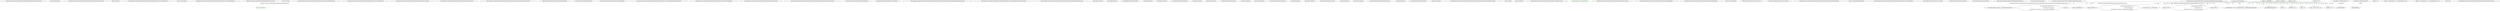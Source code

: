 digraph  {
n0 [cluster="Humanizer.Localisation.NumberToWords.DefaultNumberToWordsConverter.Convert(int)", label="Entry Humanizer.Localisation.NumberToWords.DefaultNumberToWordsConverter.Convert(int)", span="4-4"];
n1 [cluster="Humanizer.Localisation.NumberToWords.DefaultNumberToWordsConverter.Convert(int)", label="return number.ToString();", span="6-6"];
n2 [cluster="Humanizer.Localisation.NumberToWords.DefaultNumberToWordsConverter.Convert(int)", label="Exit Humanizer.Localisation.NumberToWords.DefaultNumberToWordsConverter.Convert(int)", span="4-4"];
n3 [cluster="int.ToString()", label="Entry int.ToString()", span="0-0"];
n4 [cluster="Humanizer.Localisation.NumberToWords.DefaultNumberToWordsConverter.ConvertToOrdinal(int)", label="Entry Humanizer.Localisation.NumberToWords.DefaultNumberToWordsConverter.ConvertToOrdinal(int)", span="9-9"];
n5 [cluster="Humanizer.Localisation.NumberToWords.DefaultNumberToWordsConverter.ConvertToOrdinal(int)", label="return number.ToString();", span="11-11"];
n6 [cluster="Humanizer.Localisation.NumberToWords.DefaultNumberToWordsConverter.ConvertToOrdinal(int)", label="Exit Humanizer.Localisation.NumberToWords.DefaultNumberToWordsConverter.ConvertToOrdinal(int)", span="9-9"];
d1 [cluster="Humanizer.Localisation.NumberToWords.DefaultNumberToWordsConverter.Convert(int)", color=green, community=0, label="return Convert(number);", prediction=0, span="6-6"];
d11 [label="Humanizer.Localisation.NumberToWords.DefaultNumberToWordsConverter", span=""];
d3 [cluster="Unk.Convert", label="Entry Unk.Convert", span=""];
m1_2 [cluster="Humanizer.Localisation.NumberToWords.INumberToWordsConverter.ConvertToOrdinal(int)", file="INumberToWordsConverter.cs", label="Entry Humanizer.Localisation.NumberToWords.INumberToWordsConverter.ConvertToOrdinal(int)", span="19-19"];
m1_3 [cluster="Humanizer.Localisation.NumberToWords.INumberToWordsConverter.ConvertToOrdinal(int)", file="INumberToWordsConverter.cs", label="Exit Humanizer.Localisation.NumberToWords.INumberToWordsConverter.ConvertToOrdinal(int)", span="19-19"];
m1_0 [cluster="Humanizer.Localisation.NumberToWords.INumberToWordsConverter.Convert(int)", file="INumberToWordsConverter.cs", label="Entry Humanizer.Localisation.NumberToWords.INumberToWordsConverter.Convert(int)", span="12-12"];
m1_1 [cluster="Humanizer.Localisation.NumberToWords.INumberToWordsConverter.Convert(int)", file="INumberToWordsConverter.cs", label="Exit Humanizer.Localisation.NumberToWords.INumberToWordsConverter.Convert(int)", span="12-12"];
m2_7 [cluster="Humanizer.Localisation.NumberToWords.ArabicNumberToWordsConverter.ArabicNumberToWordsConverter()", file="NumberToWordsExtension.cs", label="Entry Humanizer.Localisation.NumberToWords.ArabicNumberToWordsConverter.ArabicNumberToWordsConverter()", span="4-4"];
m2_32 [cluster="Humanizer.NumberToWordsExtension.ToOrdinalWords(int)", file="NumberToWordsExtension.cs", label="Entry Humanizer.NumberToWordsExtension.ToOrdinalWords(int)", span="38-38"];
m2_33 [cluster="Humanizer.NumberToWordsExtension.ToOrdinalWords(int)", file="NumberToWordsExtension.cs", label="return Converter.ConvertToOrdinal(number);", span="40-40"];
m2_34 [cluster="Humanizer.NumberToWordsExtension.ToOrdinalWords(int)", file="NumberToWordsExtension.cs", label="Exit Humanizer.NumberToWordsExtension.ToOrdinalWords(int)", span="38-38"];
m2_15 [cluster="Humanizer.Localisation.NumberToWords.SpanishNumberToWordsConverter.SpanishNumberToWordsConverter()", file="NumberToWordsExtension.cs", label="Entry Humanizer.Localisation.NumberToWords.SpanishNumberToWordsConverter.SpanishNumberToWordsConverter()", span="5-5"];
m2_35 [cluster="Humanizer.Localisation.NumberToWords.INumberToWordsConverter.ConvertToOrdinal(int)", file="NumberToWordsExtension.cs", label="Entry Humanizer.Localisation.NumberToWords.INumberToWordsConverter.ConvertToOrdinal(int)", span="19-19"];
m2_31 [cluster="Humanizer.Localisation.NumberToWords.INumberToWordsConverter.Convert(int)", file="NumberToWordsExtension.cs", label="Entry Humanizer.Localisation.NumberToWords.INumberToWordsConverter.Convert(int)", span="12-12"];
m2_19 [cluster="Humanizer.Localisation.NumberToWords.PolishNumberToWordsConverter.PolishNumberToWordsConverter()", file="NumberToWordsExtension.cs", label="Entry Humanizer.Localisation.NumberToWords.PolishNumberToWordsConverter.PolishNumberToWordsConverter()", span="6-6"];
m2_28 [cluster="Humanizer.NumberToWordsExtension.ToWords(int)", file="NumberToWordsExtension.cs", label="Entry Humanizer.NumberToWordsExtension.ToWords(int)", span="28-28"];
m2_30 [cluster="Humanizer.NumberToWordsExtension.ToWords(int)", file="NumberToWordsExtension.cs", label="Exit Humanizer.NumberToWordsExtension.ToWords(int)", span="28-28"];
m2_23 [cluster="Humanizer.Localisation.NumberToWords.BrazilianPortugueseNumberToWordsConverter.BrazilianPortugueseNumberToWordsConverter()", file="NumberToWordsExtension.cs", label="Entry Humanizer.Localisation.NumberToWords.BrazilianPortugueseNumberToWordsConverter.BrazilianPortugueseNumberToWordsConverter()", span="5-5"];
m2_3 [cluster="Humanizer.Localisation.NumberToWords.EnglishNumberToWordsConverter.EnglishNumberToWordsConverter()", file="NumberToWordsExtension.cs", label="Entry Humanizer.Localisation.NumberToWords.EnglishNumberToWordsConverter.EnglishNumberToWordsConverter()", span="5-5"];
m2_11 [cluster="Humanizer.Localisation.NumberToWords.FarsiNumberToWordsConverter.FarsiNumberToWordsConverter()", file="NumberToWordsExtension.cs", label="Entry Humanizer.Localisation.NumberToWords.FarsiNumberToWordsConverter.FarsiNumberToWordsConverter()", span="5-5"];
m2_24 [cluster="lambda expression", file="NumberToWordsExtension.cs", label="Entry lambda expression", span="20-20"];
m2_0 [cluster="lambda expression", file="NumberToWordsExtension.cs", label="Entry lambda expression", span="14-14"];
m2_1 [cluster="lambda expression", file="NumberToWordsExtension.cs", label="new EnglishNumberToWordsConverter()", span="14-14"];
m2_2 [cluster="lambda expression", file="NumberToWordsExtension.cs", label="Exit lambda expression", span="14-14"];
m2_4 [cluster="lambda expression", file="NumberToWordsExtension.cs", label="Entry lambda expression", span="15-15"];
m2_5 [cluster="lambda expression", file="NumberToWordsExtension.cs", label="new ArabicNumberToWordsConverter()", span="15-15"];
m2_6 [cluster="lambda expression", file="NumberToWordsExtension.cs", label="Exit lambda expression", span="15-15"];
m2_8 [cluster="lambda expression", file="NumberToWordsExtension.cs", label="Entry lambda expression", span="16-16"];
m2_9 [cluster="lambda expression", file="NumberToWordsExtension.cs", label="new FarsiNumberToWordsConverter()", span="16-16"];
m2_10 [cluster="lambda expression", file="NumberToWordsExtension.cs", label="Exit lambda expression", span="16-16"];
m2_12 [cluster="lambda expression", file="NumberToWordsExtension.cs", label="Entry lambda expression", span="17-17"];
m2_13 [cluster="lambda expression", file="NumberToWordsExtension.cs", label="new SpanishNumberToWordsConverter()", span="17-17"];
m2_14 [cluster="lambda expression", file="NumberToWordsExtension.cs", label="Exit lambda expression", span="17-17"];
m2_16 [cluster="lambda expression", file="NumberToWordsExtension.cs", label="Entry lambda expression", span="18-18"];
m2_17 [cluster="lambda expression", file="NumberToWordsExtension.cs", label="new PolishNumberToWordsConverter()", span="18-18"];
m2_18 [cluster="lambda expression", file="NumberToWordsExtension.cs", label="Exit lambda expression", span="18-18"];
m2_20 [cluster="lambda expression", file="NumberToWordsExtension.cs", label="Entry lambda expression", span="19-19"];
m2_21 [cluster="lambda expression", file="NumberToWordsExtension.cs", label="new BrazilianPortugueseNumberToWordsConverter()", span="19-19"];
m2_22 [cluster="lambda expression", file="NumberToWordsExtension.cs", label="Exit lambda expression", span="19-19"];
m2_25 [cluster="lambda expression", file="NumberToWordsExtension.cs", label="new RussianNumberToWordsConverter()", span="20-20"];
m2_26 [cluster="lambda expression", file="NumberToWordsExtension.cs", label="Exit lambda expression", span="20-20"];
m2_27 [cluster="Humanizer.Localisation.NumberToWords.RussianNumberToWordsConverter.RussianNumberToWordsConverter()", file="NumberToWordsExtension.cs", label="Entry Humanizer.Localisation.NumberToWords.RussianNumberToWordsConverter.RussianNumberToWordsConverter()", span="5-5"];
m3_6 [cluster="Unk.Equal", file="NumberToWordsTests.cs", label="Entry Unk.Equal", span=""];
m3_5 [cluster="int.ToWords()", file="NumberToWordsTests.cs", label="Entry int.ToWords()", span="28-28"];
m3_2 [cluster="Humanizer.Tests.Localisation.ruRU.NumberToWordsTests.ToWords(int, string)", file="NumberToWordsTests.cs", label="Entry Humanizer.Tests.Localisation.ruRU.NumberToWordsTests.ToWords(int, string)", span="65-65"];
m3_3 [cluster="Humanizer.Tests.Localisation.ruRU.NumberToWordsTests.ToWords(int, string)", color=green, community=0, file="NumberToWordsTests.cs", label="Assert.Equal(expected, number.ToWords())", prediction=1, span="67-67"];
m3_4 [cluster="Humanizer.Tests.Localisation.ruRU.NumberToWordsTests.ToWords(int, string)", file="NumberToWordsTests.cs", label="Exit Humanizer.Tests.Localisation.ruRU.NumberToWordsTests.ToWords(int, string)", span="65-65"];
m3_0 [cluster="Humanizer.Tests.Localisation.ruRU.NumberToWordsTests.NumberToWordsTests()", file="NumberToWordsTests.cs", label="Entry Humanizer.Tests.Localisation.ruRU.NumberToWordsTests.NumberToWordsTests()", span="7-7"];
m3_1 [cluster="Humanizer.Tests.Localisation.ruRU.NumberToWordsTests.NumberToWordsTests()", file="NumberToWordsTests.cs", label="Exit Humanizer.Tests.Localisation.ruRU.NumberToWordsTests.NumberToWordsTests()", span="7-7"];
m4_32 [cluster="System.Math.Abs(int)", file="SpanishNumberToWordsConverter.cs", label="Entry System.Math.Abs(int)", span="0-0"];
m4_34 [cluster="System.Collections.Generic.List<T>.List()", file="SpanishNumberToWordsConverter.cs", label="Entry System.Collections.Generic.List<T>.List()", span="0-0"];
m4_37 [cluster="System.Collections.Generic.List<T>.ToArray()", file="SpanishNumberToWordsConverter.cs", label="Entry System.Collections.Generic.List<T>.ToArray()", span="0-0"];
m4_39 [cluster="Humanizer.Localisation.NumberToWords.SpanishNumberToWordsConverter.ConvertToOrdinal(int)", file="SpanishNumberToWordsConverter.cs", label="Entry Humanizer.Localisation.NumberToWords.SpanishNumberToWordsConverter.ConvertToOrdinal(int)", span="79-79"];
m4_40 [cluster="Humanizer.Localisation.NumberToWords.SpanishNumberToWordsConverter.ConvertToOrdinal(int)", file="SpanishNumberToWordsConverter.cs", label="throw new NotImplementedException();", span="81-81"];
m4_41 [cluster="Humanizer.Localisation.NumberToWords.SpanishNumberToWordsConverter.ConvertToOrdinal(int)", file="SpanishNumberToWordsConverter.cs", label="Exit Humanizer.Localisation.NumberToWords.SpanishNumberToWordsConverter.ConvertToOrdinal(int)", span="79-79"];
m4_36 [cluster="System.Collections.Generic.List<T>.Add(T)", file="SpanishNumberToWordsConverter.cs", label="Entry System.Collections.Generic.List<T>.Add(T)", span="0-0"];
m4_35 [cluster="string.Format(string, params object[])", file="SpanishNumberToWordsConverter.cs", label="Entry string.Format(string, params object[])", span="0-0"];
m4_38 [cluster="string.Join(string, params string[])", file="SpanishNumberToWordsConverter.cs", label="Entry string.Join(string, params string[])", span="0-0"];
m4_42 [cluster="System.NotImplementedException.NotImplementedException()", file="SpanishNumberToWordsConverter.cs", label="Entry System.NotImplementedException.NotImplementedException()", span="0-0"];
m4_33 [cluster="string.Format(string, object)", file="SpanishNumberToWordsConverter.cs", label="Entry string.Format(string, object)", span="0-0"];
m4_0 [cluster="Humanizer.Localisation.NumberToWords.SpanishNumberToWordsConverter.Convert(int)", file="SpanishNumberToWordsConverter.cs", label="Entry Humanizer.Localisation.NumberToWords.SpanishNumberToWordsConverter.Convert(int)", span="11-11"];
m4_1 [cluster="Humanizer.Localisation.NumberToWords.SpanishNumberToWordsConverter.Convert(int)", file="SpanishNumberToWordsConverter.cs", label="number == 0", span="13-13"];
m4_3 [cluster="Humanizer.Localisation.NumberToWords.SpanishNumberToWordsConverter.Convert(int)", file="SpanishNumberToWordsConverter.cs", label="number < 0", span="16-16"];
m4_4 [cluster="Humanizer.Localisation.NumberToWords.SpanishNumberToWordsConverter.Convert(int)", file="SpanishNumberToWordsConverter.cs", label="return string.Format(''menos {0}'', Convert(Math.Abs(number)));", span="17-17"];
m4_6 [cluster="Humanizer.Localisation.NumberToWords.SpanishNumberToWordsConverter.Convert(int)", file="SpanishNumberToWordsConverter.cs", label="(number / 1000000000) > 0", span="21-21"];
m4_7 [cluster="Humanizer.Localisation.NumberToWords.SpanishNumberToWordsConverter.Convert(int)", file="SpanishNumberToWordsConverter.cs", label="parts.Add(number/1000000000 == 1\r\n                    ? string.Format(''mil millones'')\r\n                    : string.Format(''{0} mil millones'', Convert(number/1000000000)))", span="23-25"];
m4_8 [cluster="Humanizer.Localisation.NumberToWords.SpanishNumberToWordsConverter.Convert(int)", file="SpanishNumberToWordsConverter.cs", label="number %= 1000000000", span="27-27"];
m4_9 [cluster="Humanizer.Localisation.NumberToWords.SpanishNumberToWordsConverter.Convert(int)", file="SpanishNumberToWordsConverter.cs", label="(number / 1000000) > 0", span="30-30"];
m4_10 [cluster="Humanizer.Localisation.NumberToWords.SpanishNumberToWordsConverter.Convert(int)", file="SpanishNumberToWordsConverter.cs", label="parts.Add(number/1000000 == 1\r\n                    ? string.Format(''millón'')\r\n                    : string.Format(''{0} millones'', Convert(number/1000000)))", span="32-34"];
m4_11 [cluster="Humanizer.Localisation.NumberToWords.SpanishNumberToWordsConverter.Convert(int)", file="SpanishNumberToWordsConverter.cs", label="number %= 1000000", span="36-36"];
m4_12 [cluster="Humanizer.Localisation.NumberToWords.SpanishNumberToWordsConverter.Convert(int)", file="SpanishNumberToWordsConverter.cs", label="(number / 1000) > 0", span="39-39"];
m4_13 [cluster="Humanizer.Localisation.NumberToWords.SpanishNumberToWordsConverter.Convert(int)", file="SpanishNumberToWordsConverter.cs", label="parts.Add(number/1000 == 1\r\n                    ? string.Format(''mil'')\r\n                    : string.Format(''{0} mil'', Convert(number/1000)))", span="41-43"];
m4_14 [cluster="Humanizer.Localisation.NumberToWords.SpanishNumberToWordsConverter.Convert(int)", file="SpanishNumberToWordsConverter.cs", label="number %= 1000", span="45-45"];
m4_15 [cluster="Humanizer.Localisation.NumberToWords.SpanishNumberToWordsConverter.Convert(int)", file="SpanishNumberToWordsConverter.cs", label="(number / 100) > 0", span="48-48"];
m4_16 [cluster="Humanizer.Localisation.NumberToWords.SpanishNumberToWordsConverter.Convert(int)", file="SpanishNumberToWordsConverter.cs", label="parts.Add(number == 100 ? string.Format(''cien'') : HundredsMap[(number/100)])", span="50-50"];
m4_17 [cluster="Humanizer.Localisation.NumberToWords.SpanishNumberToWordsConverter.Convert(int)", file="SpanishNumberToWordsConverter.cs", label="number %= 100", span="51-51"];
m4_18 [cluster="Humanizer.Localisation.NumberToWords.SpanishNumberToWordsConverter.Convert(int)", file="SpanishNumberToWordsConverter.cs", label="number > 0", span="54-54"];
m4_19 [cluster="Humanizer.Localisation.NumberToWords.SpanishNumberToWordsConverter.Convert(int)", file="SpanishNumberToWordsConverter.cs", label="number < 20", span="56-56"];
m4_20 [cluster="Humanizer.Localisation.NumberToWords.SpanishNumberToWordsConverter.Convert(int)", file="SpanishNumberToWordsConverter.cs", label="parts.Add(UnitsMap[number])", span="57-57"];
m4_21 [cluster="Humanizer.Localisation.NumberToWords.SpanishNumberToWordsConverter.Convert(int)", file="SpanishNumberToWordsConverter.cs", label="number > 20 && number < 30", span="58-58"];
m4_22 [cluster="Humanizer.Localisation.NumberToWords.SpanishNumberToWordsConverter.Convert(int)", file="SpanishNumberToWordsConverter.cs", label="var lastPart = TensMap[number / 10]", span="60-60"];
m4_23 [cluster="Humanizer.Localisation.NumberToWords.SpanishNumberToWordsConverter.Convert(int)", file="SpanishNumberToWordsConverter.cs", label="(number % 10) > 0", span="61-61"];
m4_24 [cluster="Humanizer.Localisation.NumberToWords.SpanishNumberToWordsConverter.Convert(int)", file="SpanishNumberToWordsConverter.cs", label="lastPart += string.Format('' {0}'', UnitsMap[number % 10])", span="62-62"];
m4_26 [cluster="Humanizer.Localisation.NumberToWords.SpanishNumberToWordsConverter.Convert(int)", file="SpanishNumberToWordsConverter.cs", label="var lastPart = TensMap[number / 10]", span="68-68"];
m4_27 [cluster="Humanizer.Localisation.NumberToWords.SpanishNumberToWordsConverter.Convert(int)", file="SpanishNumberToWordsConverter.cs", label="(number % 10) > 0", span="69-69"];
m4_28 [cluster="Humanizer.Localisation.NumberToWords.SpanishNumberToWordsConverter.Convert(int)", file="SpanishNumberToWordsConverter.cs", label="lastPart += string.Format('' y {0}'', UnitsMap[number % 10])", span="70-70"];
m4_2 [cluster="Humanizer.Localisation.NumberToWords.SpanishNumberToWordsConverter.Convert(int)", file="SpanishNumberToWordsConverter.cs", label="return ''cero'';", span="14-14"];
m4_5 [cluster="Humanizer.Localisation.NumberToWords.SpanishNumberToWordsConverter.Convert(int)", file="SpanishNumberToWordsConverter.cs", label="var parts = new List<string>()", span="19-19"];
m4_25 [cluster="Humanizer.Localisation.NumberToWords.SpanishNumberToWordsConverter.Convert(int)", file="SpanishNumberToWordsConverter.cs", label="parts.Add(lastPart)", span="64-64"];
m4_29 [cluster="Humanizer.Localisation.NumberToWords.SpanishNumberToWordsConverter.Convert(int)", file="SpanishNumberToWordsConverter.cs", label="parts.Add(lastPart)", span="72-72"];
m4_30 [cluster="Humanizer.Localisation.NumberToWords.SpanishNumberToWordsConverter.Convert(int)", file="SpanishNumberToWordsConverter.cs", label="return string.Join('' '', parts.ToArray());", span="76-76"];
m4_31 [cluster="Humanizer.Localisation.NumberToWords.SpanishNumberToWordsConverter.Convert(int)", file="SpanishNumberToWordsConverter.cs", label="Exit Humanizer.Localisation.NumberToWords.SpanishNumberToWordsConverter.Convert(int)", span="11-11"];
m4_43 [file="SpanishNumberToWordsConverter.cs", label="Humanizer.Localisation.NumberToWords.SpanishNumberToWordsConverter", span=""];
d11 -> d1  [color=green, key=1, label="Humanizer.Localisation.NumberToWords.DefaultNumberToWordsConverter", style=dashed];
m4_0 -> m4_3  [color=darkseagreen4, key=1, label=int, style=dashed];
m4_0 -> m4_4  [color=darkseagreen4, key=1, label=int, style=dashed];
m4_0 -> m4_6  [color=darkseagreen4, key=1, label=int, style=dashed];
m4_0 -> m4_7  [color=darkseagreen4, key=1, label=int, style=dashed];
m4_0 -> m4_9  [color=darkseagreen4, key=1, label=int, style=dashed];
m4_0 -> m4_10  [color=darkseagreen4, key=1, label=int, style=dashed];
m4_0 -> m4_12  [color=darkseagreen4, key=1, label=int, style=dashed];
m4_0 -> m4_13  [color=darkseagreen4, key=1, label=int, style=dashed];
m4_0 -> m4_15  [color=darkseagreen4, key=1, label=int, style=dashed];
m4_0 -> m4_16  [color=darkseagreen4, key=1, label=int, style=dashed];
m4_0 -> m4_18  [color=darkseagreen4, key=1, label=int, style=dashed];
m4_0 -> m4_19  [color=darkseagreen4, key=1, label=int, style=dashed];
m4_0 -> m4_20  [color=darkseagreen4, key=1, label=int, style=dashed];
m4_0 -> m4_21  [color=darkseagreen4, key=1, label=int, style=dashed];
m4_0 -> m4_23  [color=darkseagreen4, key=1, label=int, style=dashed];
m4_0 -> m4_27  [color=darkseagreen4, key=1, label=int, style=dashed];
m4_8 -> m4_10  [color=darkseagreen4, key=1, label=int, style=dashed];
m4_8 -> m4_12  [color=darkseagreen4, key=1, label=int, style=dashed];
m4_8 -> m4_13  [color=darkseagreen4, key=1, label=int, style=dashed];
m4_8 -> m4_15  [color=darkseagreen4, key=1, label=int, style=dashed];
m4_8 -> m4_16  [color=darkseagreen4, key=1, label=int, style=dashed];
m4_8 -> m4_18  [color=darkseagreen4, key=1, label=int, style=dashed];
m4_8 -> m4_19  [color=darkseagreen4, key=1, label=int, style=dashed];
m4_8 -> m4_20  [color=darkseagreen4, key=1, label=int, style=dashed];
m4_8 -> m4_21  [color=darkseagreen4, key=1, label=int, style=dashed];
m4_8 -> m4_23  [color=darkseagreen4, key=1, label=int, style=dashed];
m4_8 -> m4_27  [color=darkseagreen4, key=1, label=int, style=dashed];
m4_11 -> m4_13  [color=darkseagreen4, key=1, label=int, style=dashed];
m4_11 -> m4_15  [color=darkseagreen4, key=1, label=int, style=dashed];
m4_11 -> m4_16  [color=darkseagreen4, key=1, label=int, style=dashed];
m4_11 -> m4_18  [color=darkseagreen4, key=1, label=int, style=dashed];
m4_11 -> m4_19  [color=darkseagreen4, key=1, label=int, style=dashed];
m4_11 -> m4_20  [color=darkseagreen4, key=1, label=int, style=dashed];
m4_11 -> m4_21  [color=darkseagreen4, key=1, label=int, style=dashed];
m4_11 -> m4_23  [color=darkseagreen4, key=1, label=int, style=dashed];
m4_11 -> m4_27  [color=darkseagreen4, key=1, label=int, style=dashed];
m4_14 -> m4_16  [color=darkseagreen4, key=1, label=int, style=dashed];
m4_14 -> m4_18  [color=darkseagreen4, key=1, label=int, style=dashed];
m4_14 -> m4_19  [color=darkseagreen4, key=1, label=int, style=dashed];
m4_14 -> m4_20  [color=darkseagreen4, key=1, label=int, style=dashed];
m4_14 -> m4_21  [color=darkseagreen4, key=1, label=int, style=dashed];
m4_14 -> m4_23  [color=darkseagreen4, key=1, label=int, style=dashed];
m4_14 -> m4_27  [color=darkseagreen4, key=1, label=int, style=dashed];
m4_17 -> m4_19  [color=darkseagreen4, key=1, label=int, style=dashed];
m4_17 -> m4_20  [color=darkseagreen4, key=1, label=int, style=dashed];
m4_17 -> m4_21  [color=darkseagreen4, key=1, label=int, style=dashed];
m4_17 -> m4_23  [color=darkseagreen4, key=1, label=int, style=dashed];
m4_17 -> m4_27  [color=darkseagreen4, key=1, label=int, style=dashed];
m4_22 -> m4_25  [color=darkseagreen4, key=1, label=lastPart, style=dashed];
m4_26 -> m4_29  [color=darkseagreen4, key=1, label=lastPart, style=dashed];
m4_5 -> m4_7  [color=darkseagreen4, key=1, label=parts, style=dashed];
m4_5 -> m4_10  [color=darkseagreen4, key=1, label=parts, style=dashed];
m4_5 -> m4_13  [color=darkseagreen4, key=1, label=parts, style=dashed];
m4_5 -> m4_16  [color=darkseagreen4, key=1, label=parts, style=dashed];
m4_5 -> m4_20  [color=darkseagreen4, key=1, label=parts, style=dashed];
m4_5 -> m4_25  [color=darkseagreen4, key=1, label=parts, style=dashed];
m4_5 -> m4_29  [color=darkseagreen4, key=1, label=parts, style=dashed];
m4_5 -> m4_30  [color=darkseagreen4, key=1, label=parts, style=dashed];
m4_43 -> m4_4  [color=darkseagreen4, key=1, label="Humanizer.Localisation.NumberToWords.SpanishNumberToWordsConverter", style=dashed];
m4_43 -> m4_7  [color=darkseagreen4, key=1, label="Humanizer.Localisation.NumberToWords.SpanishNumberToWordsConverter", style=dashed];
m4_43 -> m4_10  [color=darkseagreen4, key=1, label="Humanizer.Localisation.NumberToWords.SpanishNumberToWordsConverter", style=dashed];
m4_43 -> m4_13  [color=darkseagreen4, key=1, label="Humanizer.Localisation.NumberToWords.SpanishNumberToWordsConverter", style=dashed];
}
